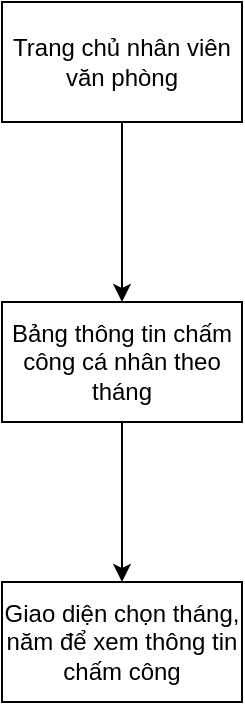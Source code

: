 <mxfile version="22.1.0" type="device">
  <diagram id="C5RBs43oDa-KdzZeNtuy" name="Page-1">
    <mxGraphModel dx="1050" dy="577" grid="0" gridSize="10" guides="1" tooltips="1" connect="1" arrows="0" fold="1" page="1" pageScale="1" pageWidth="827" pageHeight="1169" background="none" math="0" shadow="0">
      <root>
        <mxCell id="WIyWlLk6GJQsqaUBKTNV-0" />
        <mxCell id="WIyWlLk6GJQsqaUBKTNV-1" parent="WIyWlLk6GJQsqaUBKTNV-0" />
        <mxCell id="g49DWi-HYQvqbSiKkGJU-3" value="" style="edgeStyle=orthogonalEdgeStyle;rounded=0;orthogonalLoop=1;jettySize=auto;html=1;" edge="1" parent="WIyWlLk6GJQsqaUBKTNV-1" source="g49DWi-HYQvqbSiKkGJU-1" target="g49DWi-HYQvqbSiKkGJU-2">
          <mxGeometry relative="1" as="geometry" />
        </mxCell>
        <mxCell id="g49DWi-HYQvqbSiKkGJU-1" value="Trang chủ nhân viên văn phòng" style="rounded=0;whiteSpace=wrap;html=1;" vertex="1" parent="WIyWlLk6GJQsqaUBKTNV-1">
          <mxGeometry x="270" y="70" width="120" height="60" as="geometry" />
        </mxCell>
        <mxCell id="g49DWi-HYQvqbSiKkGJU-6" value="" style="edgeStyle=orthogonalEdgeStyle;rounded=0;orthogonalLoop=1;jettySize=auto;html=1;" edge="1" parent="WIyWlLk6GJQsqaUBKTNV-1" source="g49DWi-HYQvqbSiKkGJU-2" target="g49DWi-HYQvqbSiKkGJU-4">
          <mxGeometry relative="1" as="geometry" />
        </mxCell>
        <mxCell id="g49DWi-HYQvqbSiKkGJU-2" value="Bảng thông tin chấm công cá nhân theo tháng" style="whiteSpace=wrap;html=1;" vertex="1" parent="WIyWlLk6GJQsqaUBKTNV-1">
          <mxGeometry x="270" y="220" width="120" height="60" as="geometry" />
        </mxCell>
        <mxCell id="g49DWi-HYQvqbSiKkGJU-4" value="Giao diện chọn tháng, năm để xem thông tin chấm công&lt;br&gt;" style="whiteSpace=wrap;html=1;" vertex="1" parent="WIyWlLk6GJQsqaUBKTNV-1">
          <mxGeometry x="270" y="360" width="120" height="60" as="geometry" />
        </mxCell>
      </root>
    </mxGraphModel>
  </diagram>
</mxfile>
